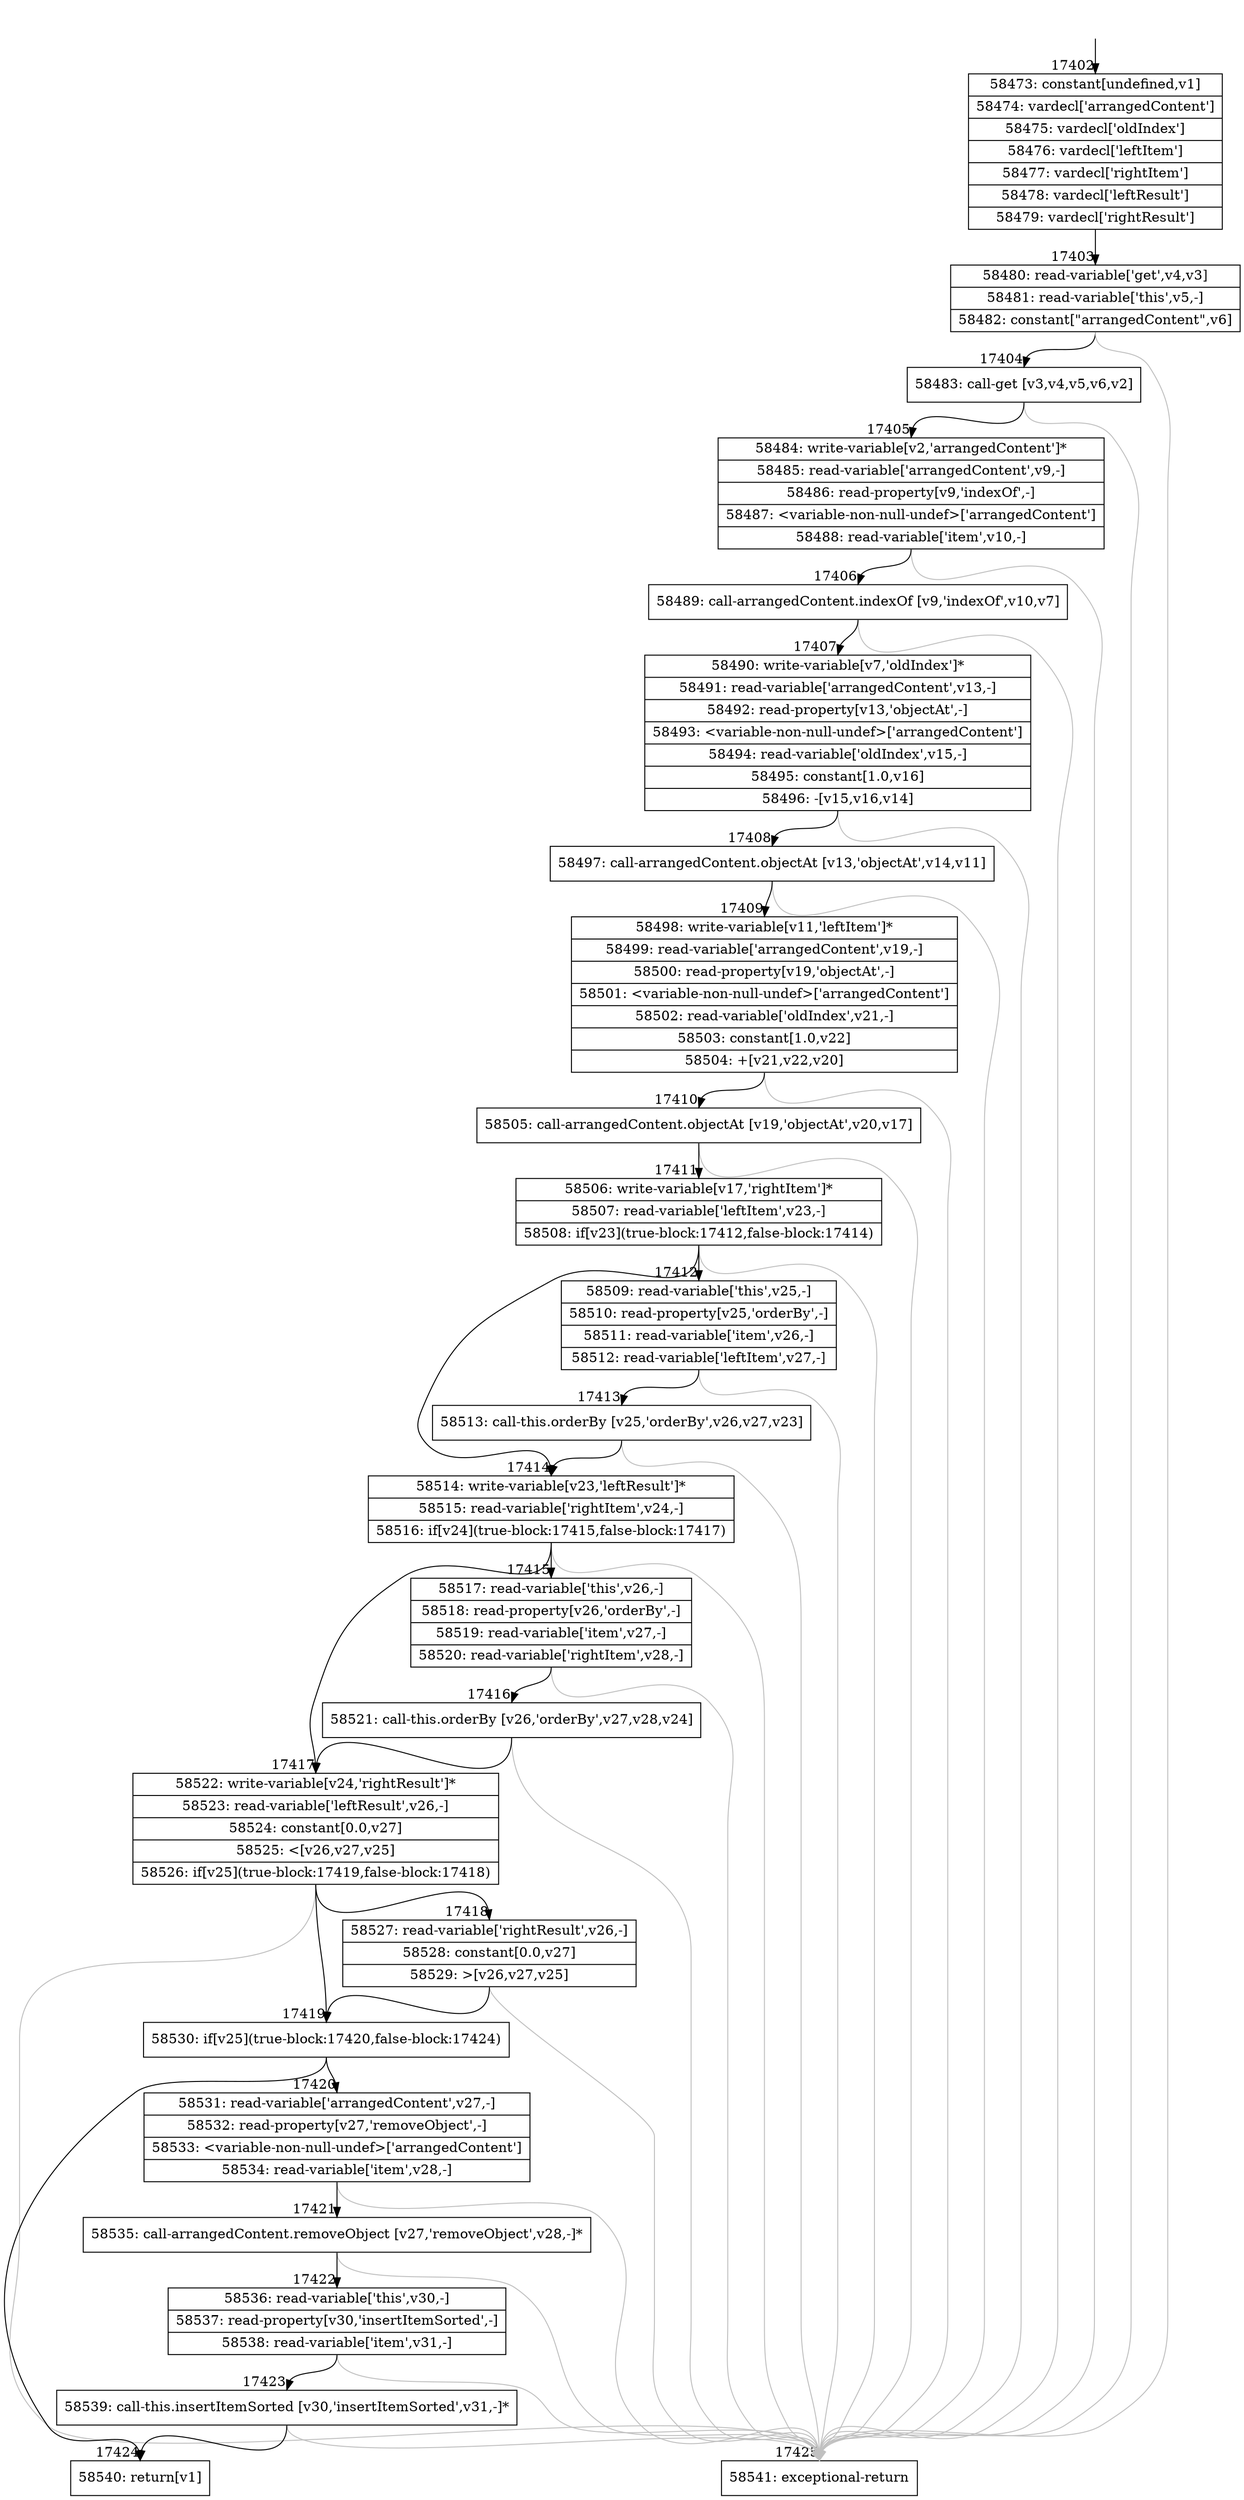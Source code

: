 digraph {
rankdir="TD"
BB_entry1504[shape=none,label=""];
BB_entry1504 -> BB17402 [tailport=s, headport=n, headlabel="    17402"]
BB17402 [shape=record label="{58473: constant[undefined,v1]|58474: vardecl['arrangedContent']|58475: vardecl['oldIndex']|58476: vardecl['leftItem']|58477: vardecl['rightItem']|58478: vardecl['leftResult']|58479: vardecl['rightResult']}" ] 
BB17402 -> BB17403 [tailport=s, headport=n, headlabel="      17403"]
BB17403 [shape=record label="{58480: read-variable['get',v4,v3]|58481: read-variable['this',v5,-]|58482: constant[\"arrangedContent\",v6]}" ] 
BB17403 -> BB17404 [tailport=s, headport=n, headlabel="      17404"]
BB17403 -> BB17425 [tailport=s, headport=n, color=gray, headlabel="      17425"]
BB17404 [shape=record label="{58483: call-get [v3,v4,v5,v6,v2]}" ] 
BB17404 -> BB17405 [tailport=s, headport=n, headlabel="      17405"]
BB17404 -> BB17425 [tailport=s, headport=n, color=gray]
BB17405 [shape=record label="{58484: write-variable[v2,'arrangedContent']*|58485: read-variable['arrangedContent',v9,-]|58486: read-property[v9,'indexOf',-]|58487: \<variable-non-null-undef\>['arrangedContent']|58488: read-variable['item',v10,-]}" ] 
BB17405 -> BB17406 [tailport=s, headport=n, headlabel="      17406"]
BB17405 -> BB17425 [tailport=s, headport=n, color=gray]
BB17406 [shape=record label="{58489: call-arrangedContent.indexOf [v9,'indexOf',v10,v7]}" ] 
BB17406 -> BB17407 [tailport=s, headport=n, headlabel="      17407"]
BB17406 -> BB17425 [tailport=s, headport=n, color=gray]
BB17407 [shape=record label="{58490: write-variable[v7,'oldIndex']*|58491: read-variable['arrangedContent',v13,-]|58492: read-property[v13,'objectAt',-]|58493: \<variable-non-null-undef\>['arrangedContent']|58494: read-variable['oldIndex',v15,-]|58495: constant[1.0,v16]|58496: -[v15,v16,v14]}" ] 
BB17407 -> BB17408 [tailport=s, headport=n, headlabel="      17408"]
BB17407 -> BB17425 [tailport=s, headport=n, color=gray]
BB17408 [shape=record label="{58497: call-arrangedContent.objectAt [v13,'objectAt',v14,v11]}" ] 
BB17408 -> BB17409 [tailport=s, headport=n, headlabel="      17409"]
BB17408 -> BB17425 [tailport=s, headport=n, color=gray]
BB17409 [shape=record label="{58498: write-variable[v11,'leftItem']*|58499: read-variable['arrangedContent',v19,-]|58500: read-property[v19,'objectAt',-]|58501: \<variable-non-null-undef\>['arrangedContent']|58502: read-variable['oldIndex',v21,-]|58503: constant[1.0,v22]|58504: +[v21,v22,v20]}" ] 
BB17409 -> BB17410 [tailport=s, headport=n, headlabel="      17410"]
BB17409 -> BB17425 [tailport=s, headport=n, color=gray]
BB17410 [shape=record label="{58505: call-arrangedContent.objectAt [v19,'objectAt',v20,v17]}" ] 
BB17410 -> BB17411 [tailport=s, headport=n, headlabel="      17411"]
BB17410 -> BB17425 [tailport=s, headport=n, color=gray]
BB17411 [shape=record label="{58506: write-variable[v17,'rightItem']*|58507: read-variable['leftItem',v23,-]|58508: if[v23](true-block:17412,false-block:17414)}" ] 
BB17411 -> BB17414 [tailport=s, headport=n, headlabel="      17414"]
BB17411 -> BB17412 [tailport=s, headport=n, headlabel="      17412"]
BB17411 -> BB17425 [tailport=s, headport=n, color=gray]
BB17412 [shape=record label="{58509: read-variable['this',v25,-]|58510: read-property[v25,'orderBy',-]|58511: read-variable['item',v26,-]|58512: read-variable['leftItem',v27,-]}" ] 
BB17412 -> BB17413 [tailport=s, headport=n, headlabel="      17413"]
BB17412 -> BB17425 [tailport=s, headport=n, color=gray]
BB17413 [shape=record label="{58513: call-this.orderBy [v25,'orderBy',v26,v27,v23]}" ] 
BB17413 -> BB17414 [tailport=s, headport=n]
BB17413 -> BB17425 [tailport=s, headport=n, color=gray]
BB17414 [shape=record label="{58514: write-variable[v23,'leftResult']*|58515: read-variable['rightItem',v24,-]|58516: if[v24](true-block:17415,false-block:17417)}" ] 
BB17414 -> BB17417 [tailport=s, headport=n, headlabel="      17417"]
BB17414 -> BB17415 [tailport=s, headport=n, headlabel="      17415"]
BB17414 -> BB17425 [tailport=s, headport=n, color=gray]
BB17415 [shape=record label="{58517: read-variable['this',v26,-]|58518: read-property[v26,'orderBy',-]|58519: read-variable['item',v27,-]|58520: read-variable['rightItem',v28,-]}" ] 
BB17415 -> BB17416 [tailport=s, headport=n, headlabel="      17416"]
BB17415 -> BB17425 [tailport=s, headport=n, color=gray]
BB17416 [shape=record label="{58521: call-this.orderBy [v26,'orderBy',v27,v28,v24]}" ] 
BB17416 -> BB17417 [tailport=s, headport=n]
BB17416 -> BB17425 [tailport=s, headport=n, color=gray]
BB17417 [shape=record label="{58522: write-variable[v24,'rightResult']*|58523: read-variable['leftResult',v26,-]|58524: constant[0.0,v27]|58525: \<[v26,v27,v25]|58526: if[v25](true-block:17419,false-block:17418)}" ] 
BB17417 -> BB17419 [tailport=s, headport=n, headlabel="      17419"]
BB17417 -> BB17418 [tailport=s, headport=n, headlabel="      17418"]
BB17417 -> BB17425 [tailport=s, headport=n, color=gray]
BB17418 [shape=record label="{58527: read-variable['rightResult',v26,-]|58528: constant[0.0,v27]|58529: \>[v26,v27,v25]}" ] 
BB17418 -> BB17419 [tailport=s, headport=n]
BB17418 -> BB17425 [tailport=s, headport=n, color=gray]
BB17419 [shape=record label="{58530: if[v25](true-block:17420,false-block:17424)}" ] 
BB17419 -> BB17420 [tailport=s, headport=n, headlabel="      17420"]
BB17419 -> BB17424 [tailport=s, headport=n, headlabel="      17424"]
BB17420 [shape=record label="{58531: read-variable['arrangedContent',v27,-]|58532: read-property[v27,'removeObject',-]|58533: \<variable-non-null-undef\>['arrangedContent']|58534: read-variable['item',v28,-]}" ] 
BB17420 -> BB17421 [tailport=s, headport=n, headlabel="      17421"]
BB17420 -> BB17425 [tailport=s, headport=n, color=gray]
BB17421 [shape=record label="{58535: call-arrangedContent.removeObject [v27,'removeObject',v28,-]*}" ] 
BB17421 -> BB17422 [tailport=s, headport=n, headlabel="      17422"]
BB17421 -> BB17425 [tailport=s, headport=n, color=gray]
BB17422 [shape=record label="{58536: read-variable['this',v30,-]|58537: read-property[v30,'insertItemSorted',-]|58538: read-variable['item',v31,-]}" ] 
BB17422 -> BB17423 [tailport=s, headport=n, headlabel="      17423"]
BB17422 -> BB17425 [tailport=s, headport=n, color=gray]
BB17423 [shape=record label="{58539: call-this.insertItemSorted [v30,'insertItemSorted',v31,-]*}" ] 
BB17423 -> BB17424 [tailport=s, headport=n]
BB17423 -> BB17425 [tailport=s, headport=n, color=gray]
BB17424 [shape=record label="{58540: return[v1]}" ] 
BB17425 [shape=record label="{58541: exceptional-return}" ] 
//#$~ 32963
}
